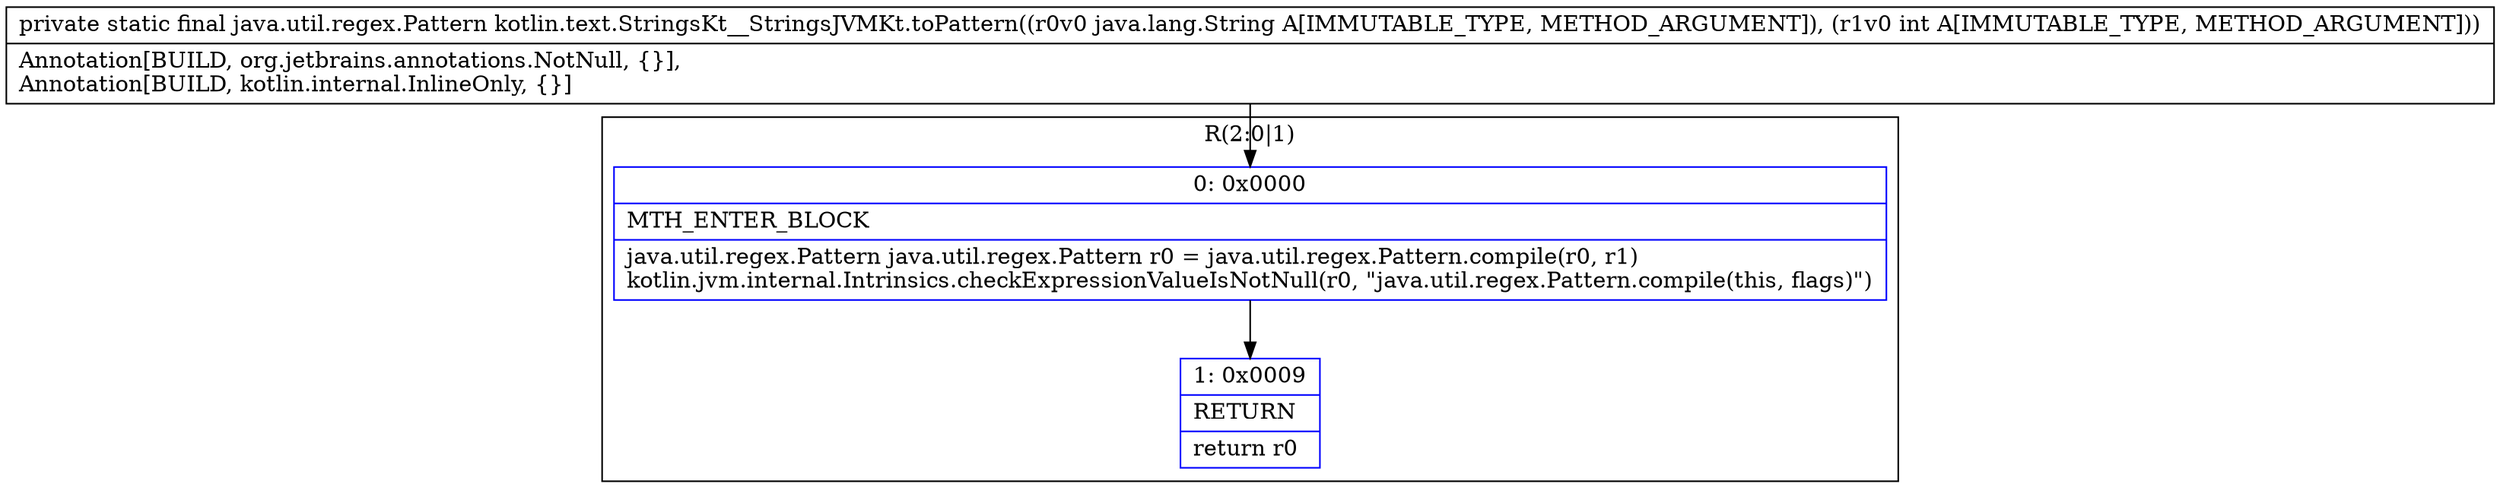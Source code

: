 digraph "CFG forkotlin.text.StringsKt__StringsJVMKt.toPattern(Ljava\/lang\/String;I)Ljava\/util\/regex\/Pattern;" {
subgraph cluster_Region_1427412727 {
label = "R(2:0|1)";
node [shape=record,color=blue];
Node_0 [shape=record,label="{0\:\ 0x0000|MTH_ENTER_BLOCK\l|java.util.regex.Pattern java.util.regex.Pattern r0 = java.util.regex.Pattern.compile(r0, r1)\lkotlin.jvm.internal.Intrinsics.checkExpressionValueIsNotNull(r0, \"java.util.regex.Pattern.compile(this, flags)\")\l}"];
Node_1 [shape=record,label="{1\:\ 0x0009|RETURN\l|return r0\l}"];
}
MethodNode[shape=record,label="{private static final java.util.regex.Pattern kotlin.text.StringsKt__StringsJVMKt.toPattern((r0v0 java.lang.String A[IMMUTABLE_TYPE, METHOD_ARGUMENT]), (r1v0 int A[IMMUTABLE_TYPE, METHOD_ARGUMENT]))  | Annotation[BUILD, org.jetbrains.annotations.NotNull, \{\}], \lAnnotation[BUILD, kotlin.internal.InlineOnly, \{\}]\l}"];
MethodNode -> Node_0;
Node_0 -> Node_1;
}

